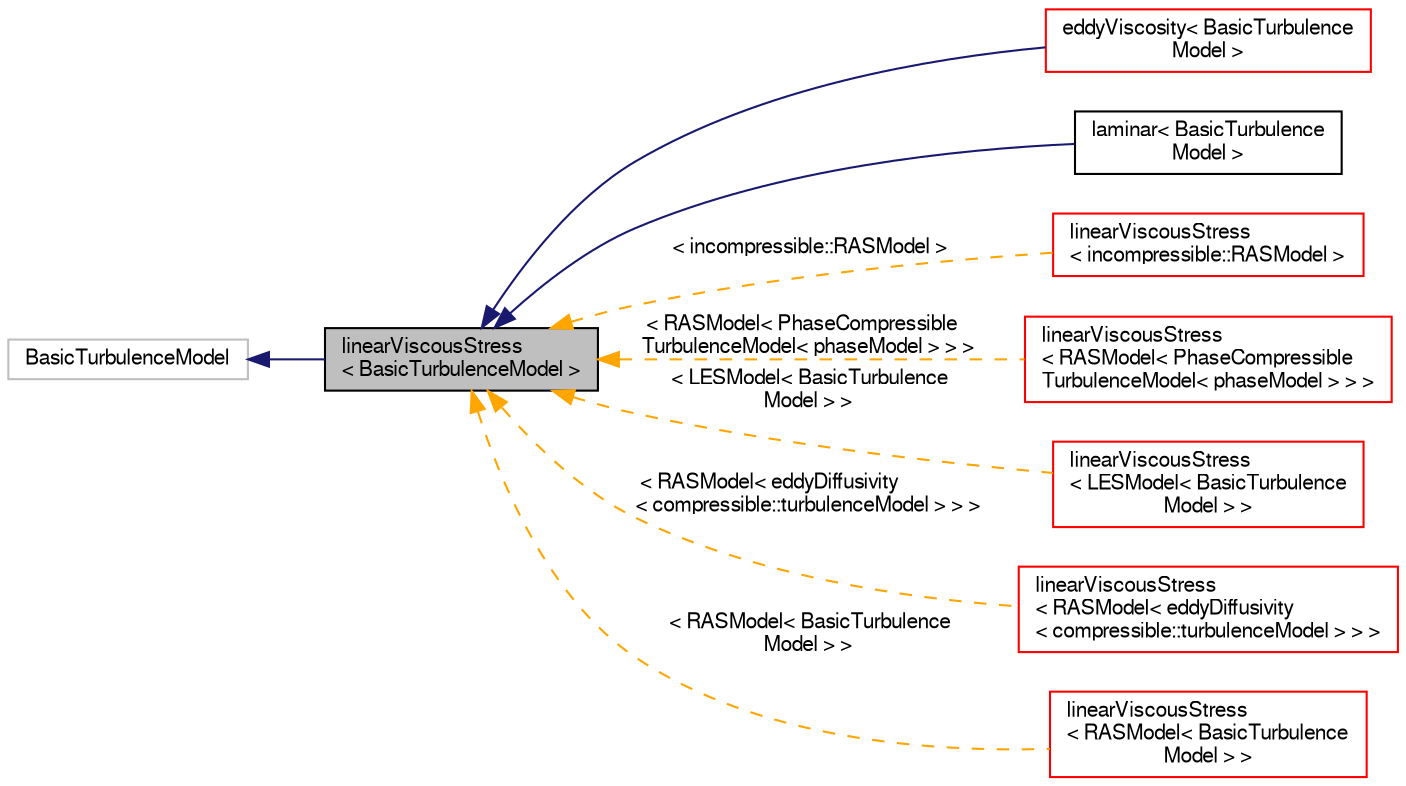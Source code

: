 digraph "linearViscousStress&lt; BasicTurbulenceModel &gt;"
{
  bgcolor="transparent";
  edge [fontname="FreeSans",fontsize="10",labelfontname="FreeSans",labelfontsize="10"];
  node [fontname="FreeSans",fontsize="10",shape=record];
  rankdir="LR";
  Node1 [label="linearViscousStress\l\< BasicTurbulenceModel \>",height=0.2,width=0.4,color="black", fillcolor="grey75", style="filled" fontcolor="black"];
  Node2 -> Node1 [dir="back",color="midnightblue",fontsize="10",style="solid",fontname="FreeSans"];
  Node2 [label="BasicTurbulenceModel",height=0.2,width=0.4,color="grey75"];
  Node1 -> Node3 [dir="back",color="midnightblue",fontsize="10",style="solid",fontname="FreeSans"];
  Node3 [label="eddyViscosity\< BasicTurbulence\lModel \>",height=0.2,width=0.4,color="red",URL="$a00589.html",tooltip="Eddy viscosity turbulence model base class. "];
  Node1 -> Node4 [dir="back",color="midnightblue",fontsize="10",style="solid",fontname="FreeSans"];
  Node4 [label="laminar\< BasicTurbulence\lModel \>",height=0.2,width=0.4,color="black",URL="$a01228.html",tooltip="Turbulence model for laminar flow. "];
  Node1 -> Node5 [dir="back",color="orange",fontsize="10",style="dashed",label=" \< incompressible::RASModel \>" ,fontname="FreeSans"];
  Node5 [label="linearViscousStress\l\< incompressible::RASModel \>",height=0.2,width=0.4,color="red",URL="$a01310.html"];
  Node1 -> Node6 [dir="back",color="orange",fontsize="10",style="dashed",label=" \< RASModel\< PhaseCompressible\lTurbulenceModel\< phaseModel \> \> \>" ,fontname="FreeSans"];
  Node6 [label="linearViscousStress\l\< RASModel\< PhaseCompressible\lTurbulenceModel\< phaseModel \> \> \>",height=0.2,width=0.4,color="red",URL="$a01310.html"];
  Node1 -> Node7 [dir="back",color="orange",fontsize="10",style="dashed",label=" \< LESModel\< BasicTurbulence\lModel \> \>" ,fontname="FreeSans"];
  Node7 [label="linearViscousStress\l\< LESModel\< BasicTurbulence\lModel \> \>",height=0.2,width=0.4,color="red",URL="$a01310.html"];
  Node1 -> Node8 [dir="back",color="orange",fontsize="10",style="dashed",label=" \< RASModel\< eddyDiffusivity\l\< compressible::turbulenceModel \> \> \>" ,fontname="FreeSans"];
  Node8 [label="linearViscousStress\l\< RASModel\< eddyDiffusivity\l\< compressible::turbulenceModel \> \> \>",height=0.2,width=0.4,color="red",URL="$a01310.html"];
  Node1 -> Node9 [dir="back",color="orange",fontsize="10",style="dashed",label=" \< RASModel\< BasicTurbulence\lModel \> \>" ,fontname="FreeSans"];
  Node9 [label="linearViscousStress\l\< RASModel\< BasicTurbulence\lModel \> \>",height=0.2,width=0.4,color="red",URL="$a01310.html"];
}
